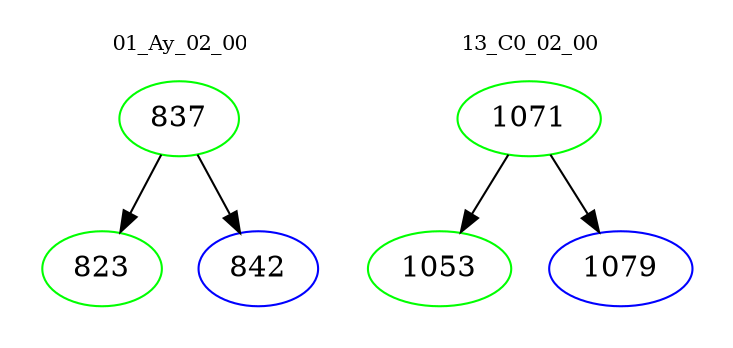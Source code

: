 digraph{
subgraph cluster_0 {
color = white
label = "01_Ay_02_00";
fontsize=10;
T0_837 [label="837", color="green"]
T0_837 -> T0_823 [color="black"]
T0_823 [label="823", color="green"]
T0_837 -> T0_842 [color="black"]
T0_842 [label="842", color="blue"]
}
subgraph cluster_1 {
color = white
label = "13_C0_02_00";
fontsize=10;
T1_1071 [label="1071", color="green"]
T1_1071 -> T1_1053 [color="black"]
T1_1053 [label="1053", color="green"]
T1_1071 -> T1_1079 [color="black"]
T1_1079 [label="1079", color="blue"]
}
}
